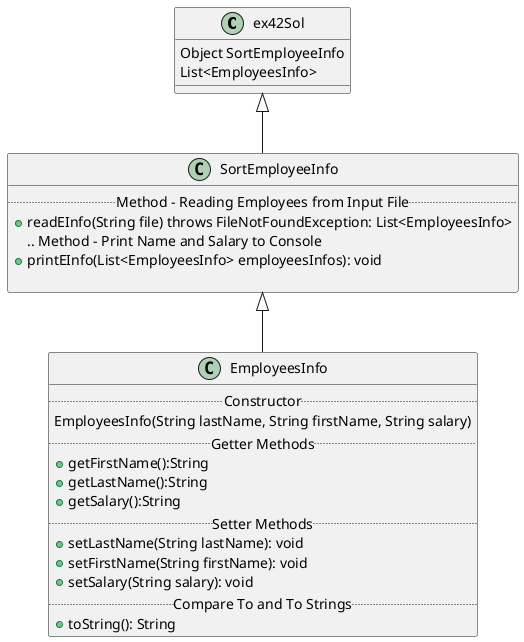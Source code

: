 @startuml

class ex42Sol{
Object SortEmployeeInfo
List<EmployeesInfo>

}
ex42Sol<|--SortEmployeeInfo
class SortEmployeeInfo{
.. Method - Reading Employees from Input File..
+ readEInfo(String file) throws FileNotFoundException: List<EmployeesInfo>
.. Method - Print Name and Salary to Console
+ printEInfo(List<EmployeesInfo> employeesInfos): void

}
SortEmployeeInfo<|--EmployeesInfo

class EmployeesInfo{
.. Constructor..
EmployeesInfo(String lastName, String firstName, String salary)
..Getter Methods..
+getFirstName():String
+getLastName():String
+getSalary():String
..Setter Methods..
+setLastName(String lastName): void
+setFirstName(String firstName): void
+setSalary(String salary): void
..Compare To and To Strings..
+toString(): String
}
@enduml